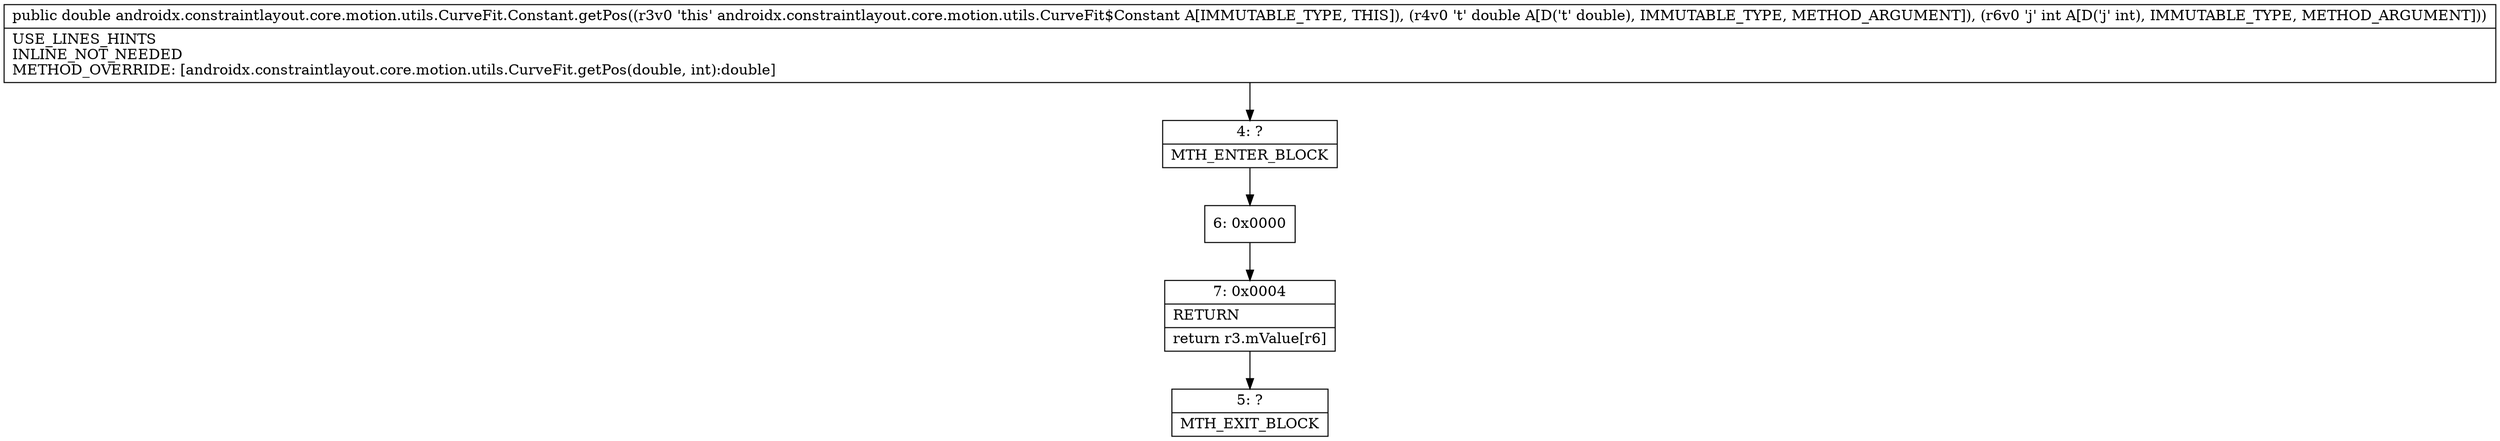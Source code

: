 digraph "CFG forandroidx.constraintlayout.core.motion.utils.CurveFit.Constant.getPos(DI)D" {
Node_4 [shape=record,label="{4\:\ ?|MTH_ENTER_BLOCK\l}"];
Node_6 [shape=record,label="{6\:\ 0x0000}"];
Node_7 [shape=record,label="{7\:\ 0x0004|RETURN\l|return r3.mValue[r6]\l}"];
Node_5 [shape=record,label="{5\:\ ?|MTH_EXIT_BLOCK\l}"];
MethodNode[shape=record,label="{public double androidx.constraintlayout.core.motion.utils.CurveFit.Constant.getPos((r3v0 'this' androidx.constraintlayout.core.motion.utils.CurveFit$Constant A[IMMUTABLE_TYPE, THIS]), (r4v0 't' double A[D('t' double), IMMUTABLE_TYPE, METHOD_ARGUMENT]), (r6v0 'j' int A[D('j' int), IMMUTABLE_TYPE, METHOD_ARGUMENT]))  | USE_LINES_HINTS\lINLINE_NOT_NEEDED\lMETHOD_OVERRIDE: [androidx.constraintlayout.core.motion.utils.CurveFit.getPos(double, int):double]\l}"];
MethodNode -> Node_4;Node_4 -> Node_6;
Node_6 -> Node_7;
Node_7 -> Node_5;
}

